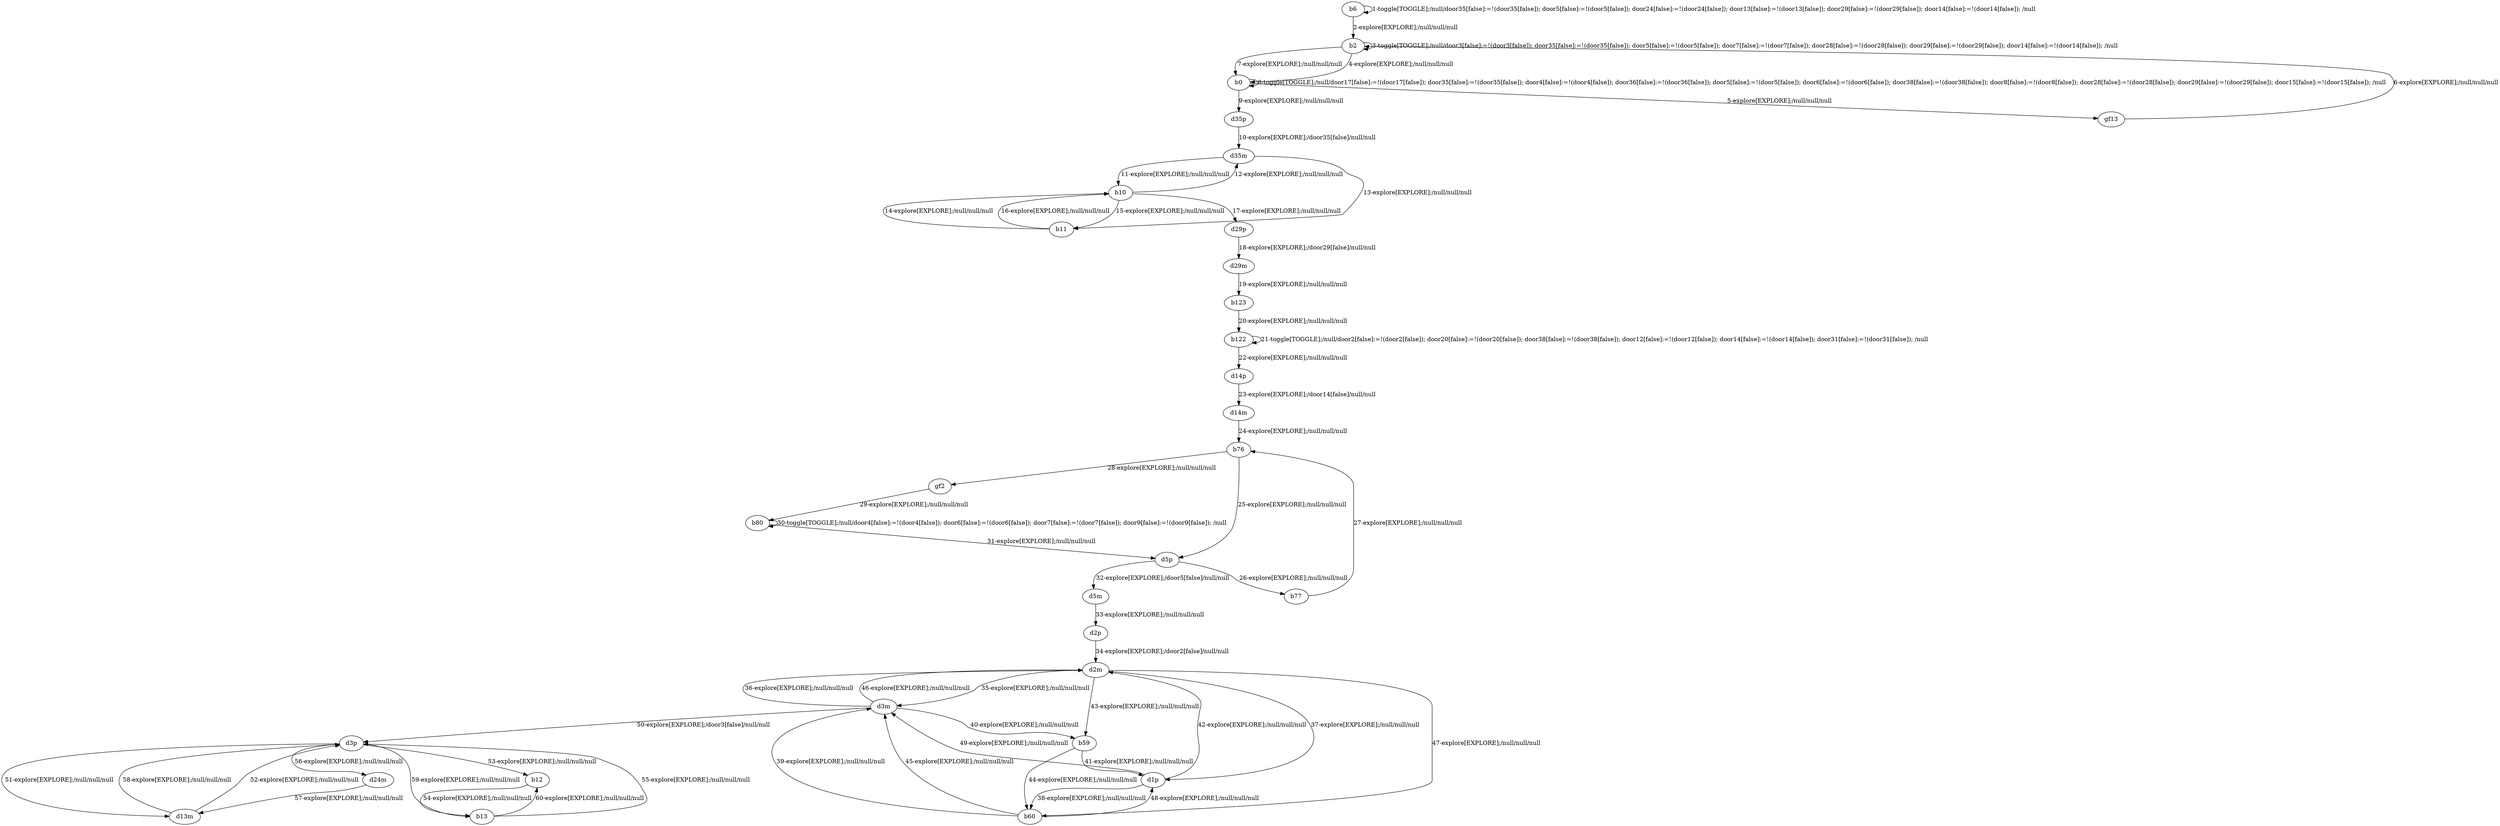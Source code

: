 # Total number of goals covered by this test: 1
# b13 --> b12

digraph g {
"b6" -> "b6" [label = "1-toggle[TOGGLE];/null/door35[false]:=!(door35[false]); door5[false]:=!(door5[false]); door24[false]:=!(door24[false]); door13[false]:=!(door13[false]); door29[false]:=!(door29[false]); door14[false]:=!(door14[false]); /null"];
"b6" -> "b2" [label = "2-explore[EXPLORE];/null/null/null"];
"b2" -> "b2" [label = "3-toggle[TOGGLE];/null/door3[false]:=!(door3[false]); door35[false]:=!(door35[false]); door5[false]:=!(door5[false]); door7[false]:=!(door7[false]); door28[false]:=!(door28[false]); door29[false]:=!(door29[false]); door14[false]:=!(door14[false]); /null"];
"b2" -> "b0" [label = "4-explore[EXPLORE];/null/null/null"];
"b0" -> "gf13" [label = "5-explore[EXPLORE];/null/null/null"];
"gf13" -> "b2" [label = "6-explore[EXPLORE];/null/null/null"];
"b2" -> "b0" [label = "7-explore[EXPLORE];/null/null/null"];
"b0" -> "b0" [label = "8-toggle[TOGGLE];/null/door17[false]:=!(door17[false]); door35[false]:=!(door35[false]); door4[false]:=!(door4[false]); door36[false]:=!(door36[false]); door5[false]:=!(door5[false]); door6[false]:=!(door6[false]); door38[false]:=!(door38[false]); door8[false]:=!(door8[false]); door28[false]:=!(door28[false]); door29[false]:=!(door29[false]); door15[false]:=!(door15[false]); /null"];
"b0" -> "d35p" [label = "9-explore[EXPLORE];/null/null/null"];
"d35p" -> "d35m" [label = "10-explore[EXPLORE];/door35[false]/null/null"];
"d35m" -> "b10" [label = "11-explore[EXPLORE];/null/null/null"];
"b10" -> "d35m" [label = "12-explore[EXPLORE];/null/null/null"];
"d35m" -> "b11" [label = "13-explore[EXPLORE];/null/null/null"];
"b11" -> "b10" [label = "14-explore[EXPLORE];/null/null/null"];
"b10" -> "b11" [label = "15-explore[EXPLORE];/null/null/null"];
"b11" -> "b10" [label = "16-explore[EXPLORE];/null/null/null"];
"b10" -> "d29p" [label = "17-explore[EXPLORE];/null/null/null"];
"d29p" -> "d29m" [label = "18-explore[EXPLORE];/door29[false]/null/null"];
"d29m" -> "b123" [label = "19-explore[EXPLORE];/null/null/null"];
"b123" -> "b122" [label = "20-explore[EXPLORE];/null/null/null"];
"b122" -> "b122" [label = "21-toggle[TOGGLE];/null/door2[false]:=!(door2[false]); door20[false]:=!(door20[false]); door38[false]:=!(door38[false]); door12[false]:=!(door12[false]); door14[false]:=!(door14[false]); door31[false]:=!(door31[false]); /null"];
"b122" -> "d14p" [label = "22-explore[EXPLORE];/null/null/null"];
"d14p" -> "d14m" [label = "23-explore[EXPLORE];/door14[false]/null/null"];
"d14m" -> "b76" [label = "24-explore[EXPLORE];/null/null/null"];
"b76" -> "d5p" [label = "25-explore[EXPLORE];/null/null/null"];
"d5p" -> "b77" [label = "26-explore[EXPLORE];/null/null/null"];
"b77" -> "b76" [label = "27-explore[EXPLORE];/null/null/null"];
"b76" -> "gf2" [label = "28-explore[EXPLORE];/null/null/null"];
"gf2" -> "b80" [label = "29-explore[EXPLORE];/null/null/null"];
"b80" -> "b80" [label = "30-toggle[TOGGLE];/null/door4[false]:=!(door4[false]); door6[false]:=!(door6[false]); door7[false]:=!(door7[false]); door9[false]:=!(door9[false]); /null"];
"b80" -> "d5p" [label = "31-explore[EXPLORE];/null/null/null"];
"d5p" -> "d5m" [label = "32-explore[EXPLORE];/door5[false]/null/null"];
"d5m" -> "d2p" [label = "33-explore[EXPLORE];/null/null/null"];
"d2p" -> "d2m" [label = "34-explore[EXPLORE];/door2[false]/null/null"];
"d2m" -> "d3m" [label = "35-explore[EXPLORE];/null/null/null"];
"d3m" -> "d2m" [label = "36-explore[EXPLORE];/null/null/null"];
"d2m" -> "d1p" [label = "37-explore[EXPLORE];/null/null/null"];
"d1p" -> "b60" [label = "38-explore[EXPLORE];/null/null/null"];
"b60" -> "d3m" [label = "39-explore[EXPLORE];/null/null/null"];
"d3m" -> "b59" [label = "40-explore[EXPLORE];/null/null/null"];
"b59" -> "d1p" [label = "41-explore[EXPLORE];/null/null/null"];
"d1p" -> "d2m" [label = "42-explore[EXPLORE];/null/null/null"];
"d2m" -> "b59" [label = "43-explore[EXPLORE];/null/null/null"];
"b59" -> "b60" [label = "44-explore[EXPLORE];/null/null/null"];
"b60" -> "d3m" [label = "45-explore[EXPLORE];/null/null/null"];
"d3m" -> "d2m" [label = "46-explore[EXPLORE];/null/null/null"];
"d2m" -> "b60" [label = "47-explore[EXPLORE];/null/null/null"];
"b60" -> "d1p" [label = "48-explore[EXPLORE];/null/null/null"];
"d1p" -> "d3m" [label = "49-explore[EXPLORE];/null/null/null"];
"d3m" -> "d3p" [label = "50-explore[EXPLORE];/door3[false]/null/null"];
"d3p" -> "d13m" [label = "51-explore[EXPLORE];/null/null/null"];
"d13m" -> "d3p" [label = "52-explore[EXPLORE];/null/null/null"];
"d3p" -> "b12" [label = "53-explore[EXPLORE];/null/null/null"];
"b12" -> "b13" [label = "54-explore[EXPLORE];/null/null/null"];
"b13" -> "d3p" [label = "55-explore[EXPLORE];/null/null/null"];
"d3p" -> "d24m" [label = "56-explore[EXPLORE];/null/null/null"];
"d24m" -> "d13m" [label = "57-explore[EXPLORE];/null/null/null"];
"d13m" -> "d3p" [label = "58-explore[EXPLORE];/null/null/null"];
"d3p" -> "b13" [label = "59-explore[EXPLORE];/null/null/null"];
"b13" -> "b12" [label = "60-explore[EXPLORE];/null/null/null"];
}